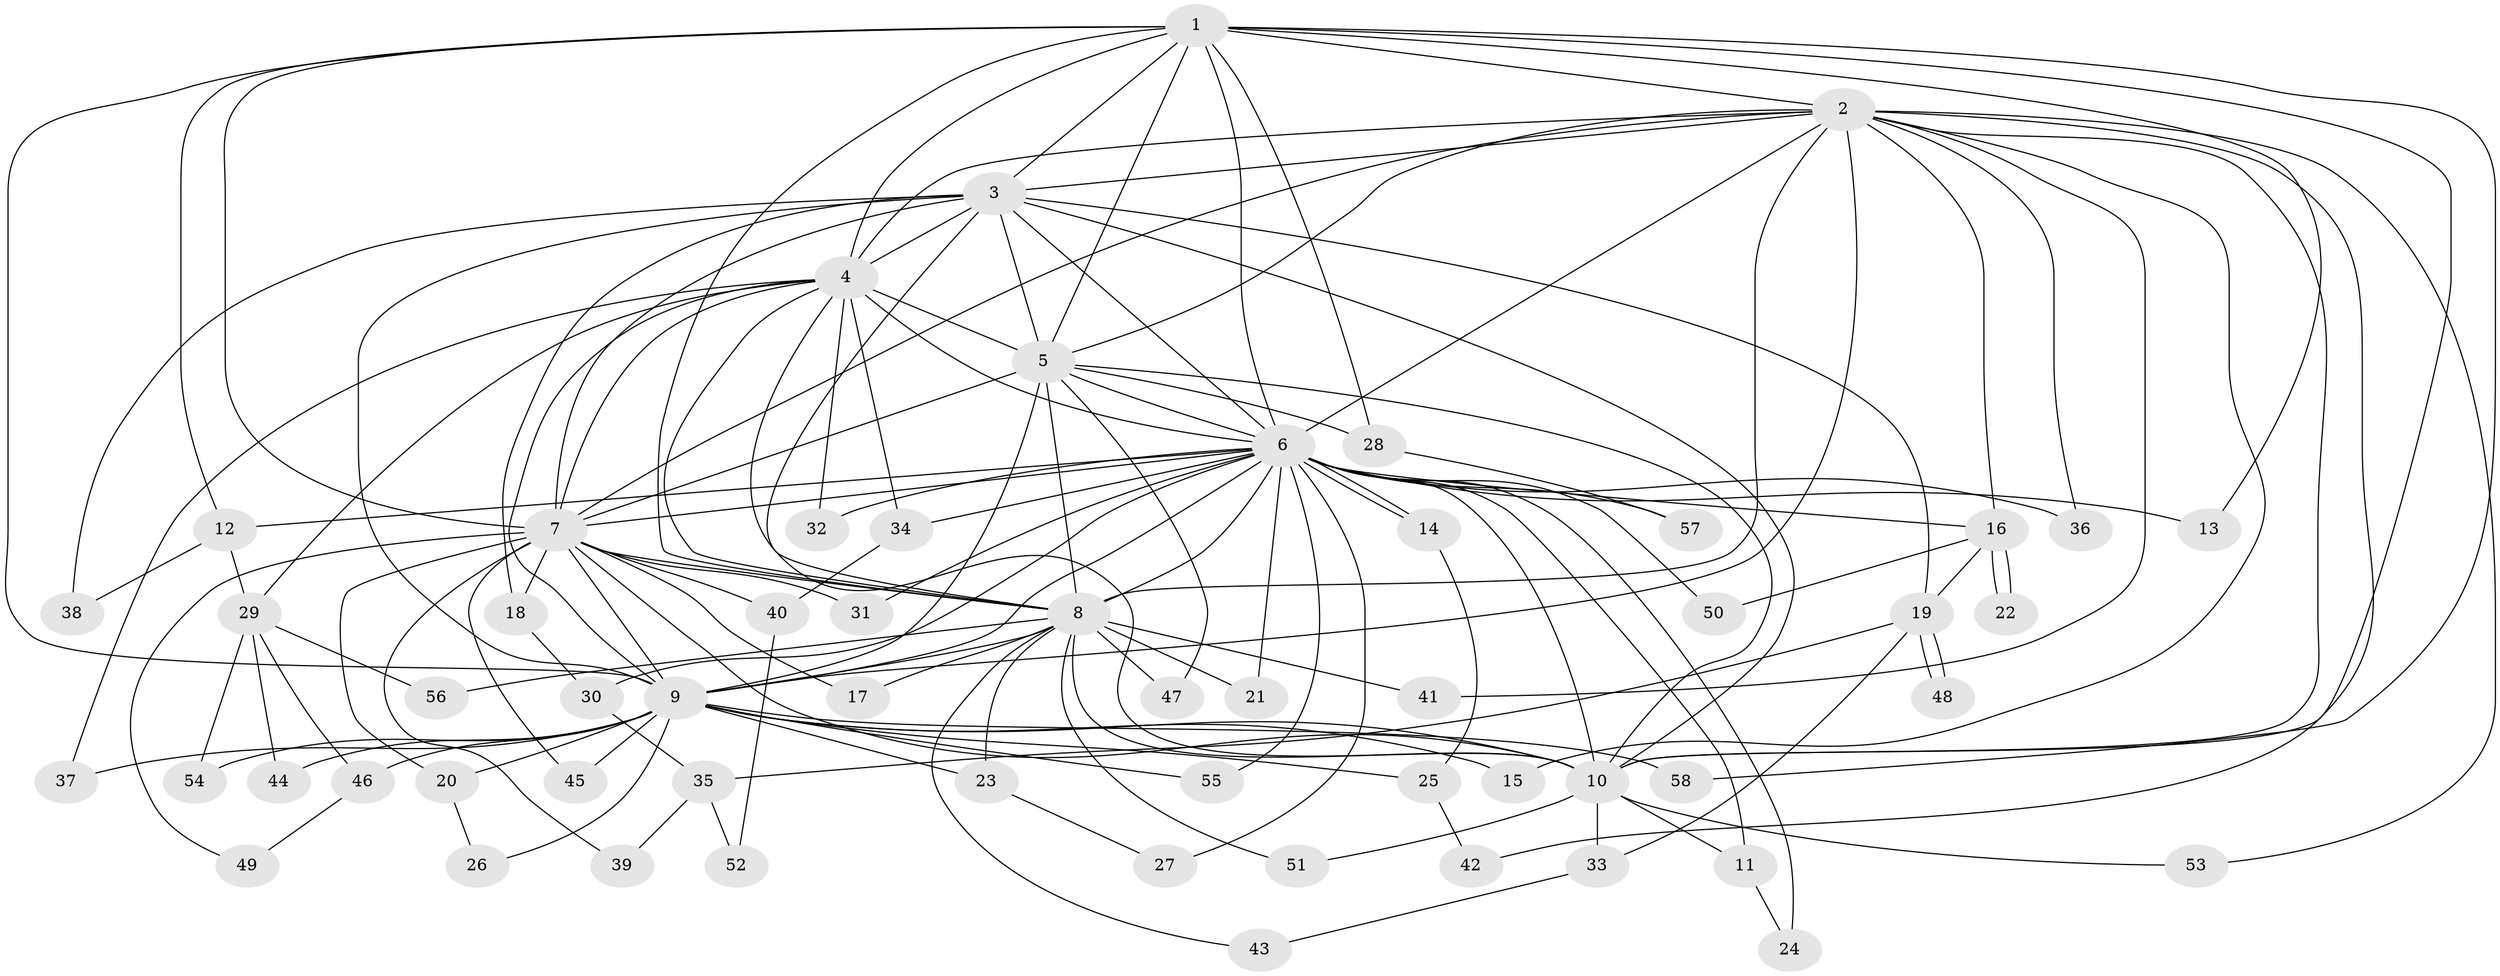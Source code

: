 // Generated by graph-tools (version 1.1) at 2025/14/03/09/25 04:14:13]
// undirected, 58 vertices, 141 edges
graph export_dot {
graph [start="1"]
  node [color=gray90,style=filled];
  1;
  2;
  3;
  4;
  5;
  6;
  7;
  8;
  9;
  10;
  11;
  12;
  13;
  14;
  15;
  16;
  17;
  18;
  19;
  20;
  21;
  22;
  23;
  24;
  25;
  26;
  27;
  28;
  29;
  30;
  31;
  32;
  33;
  34;
  35;
  36;
  37;
  38;
  39;
  40;
  41;
  42;
  43;
  44;
  45;
  46;
  47;
  48;
  49;
  50;
  51;
  52;
  53;
  54;
  55;
  56;
  57;
  58;
  1 -- 2;
  1 -- 3;
  1 -- 4;
  1 -- 5;
  1 -- 6;
  1 -- 7;
  1 -- 8;
  1 -- 9;
  1 -- 10;
  1 -- 12;
  1 -- 13;
  1 -- 28;
  1 -- 58;
  2 -- 3;
  2 -- 4;
  2 -- 5;
  2 -- 6;
  2 -- 7;
  2 -- 8;
  2 -- 9;
  2 -- 10;
  2 -- 15;
  2 -- 16;
  2 -- 36;
  2 -- 41;
  2 -- 42;
  2 -- 53;
  3 -- 4;
  3 -- 5;
  3 -- 6;
  3 -- 7;
  3 -- 8;
  3 -- 9;
  3 -- 10;
  3 -- 18;
  3 -- 19;
  3 -- 38;
  4 -- 5;
  4 -- 6;
  4 -- 7;
  4 -- 8;
  4 -- 9;
  4 -- 10;
  4 -- 29;
  4 -- 32;
  4 -- 34;
  4 -- 37;
  5 -- 6;
  5 -- 7;
  5 -- 8;
  5 -- 9;
  5 -- 10;
  5 -- 28;
  5 -- 47;
  6 -- 7;
  6 -- 8;
  6 -- 9;
  6 -- 10;
  6 -- 11;
  6 -- 12;
  6 -- 13;
  6 -- 14;
  6 -- 14;
  6 -- 16;
  6 -- 21;
  6 -- 24;
  6 -- 27;
  6 -- 30;
  6 -- 31;
  6 -- 32;
  6 -- 34;
  6 -- 36;
  6 -- 50;
  6 -- 55;
  6 -- 57;
  7 -- 8;
  7 -- 9;
  7 -- 10;
  7 -- 17;
  7 -- 18;
  7 -- 20;
  7 -- 31;
  7 -- 39;
  7 -- 40;
  7 -- 45;
  7 -- 49;
  8 -- 9;
  8 -- 10;
  8 -- 17;
  8 -- 21;
  8 -- 23;
  8 -- 41;
  8 -- 43;
  8 -- 47;
  8 -- 51;
  8 -- 56;
  9 -- 10;
  9 -- 15;
  9 -- 20;
  9 -- 23;
  9 -- 25;
  9 -- 26;
  9 -- 37;
  9 -- 44;
  9 -- 45;
  9 -- 46;
  9 -- 54;
  9 -- 55;
  9 -- 58;
  10 -- 11;
  10 -- 33;
  10 -- 51;
  10 -- 53;
  11 -- 24;
  12 -- 29;
  12 -- 38;
  14 -- 25;
  16 -- 19;
  16 -- 22;
  16 -- 22;
  16 -- 50;
  18 -- 30;
  19 -- 33;
  19 -- 35;
  19 -- 48;
  19 -- 48;
  20 -- 26;
  23 -- 27;
  25 -- 42;
  28 -- 57;
  29 -- 44;
  29 -- 46;
  29 -- 54;
  29 -- 56;
  30 -- 35;
  33 -- 43;
  34 -- 40;
  35 -- 39;
  35 -- 52;
  40 -- 52;
  46 -- 49;
}
